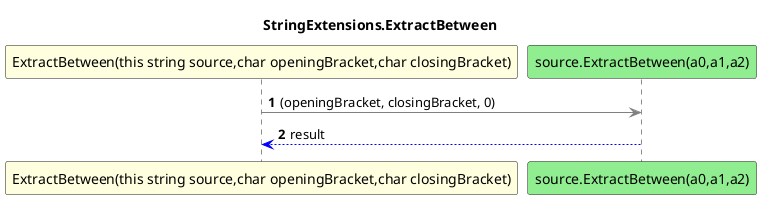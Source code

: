 @startuml StringExtensions.ExtractBetween
title StringExtensions.ExtractBetween
participant "ExtractBetween(this string source,char openingBracket,char closingBracket)" as ExtractBetween_p0_p1_p2 #LightYellow
participant "source.ExtractBetween(a0,a1,a2)" as source_ExtractBetween_a0_a1_a2 #LightGreen
autonumber
ExtractBetween_p0_p1_p2 -[#grey]> source_ExtractBetween_a0_a1_a2 : (openingBracket, closingBracket, 0)
source_ExtractBetween_a0_a1_a2 -[#blue]-> ExtractBetween_p0_p1_p2 : result
@enduml
